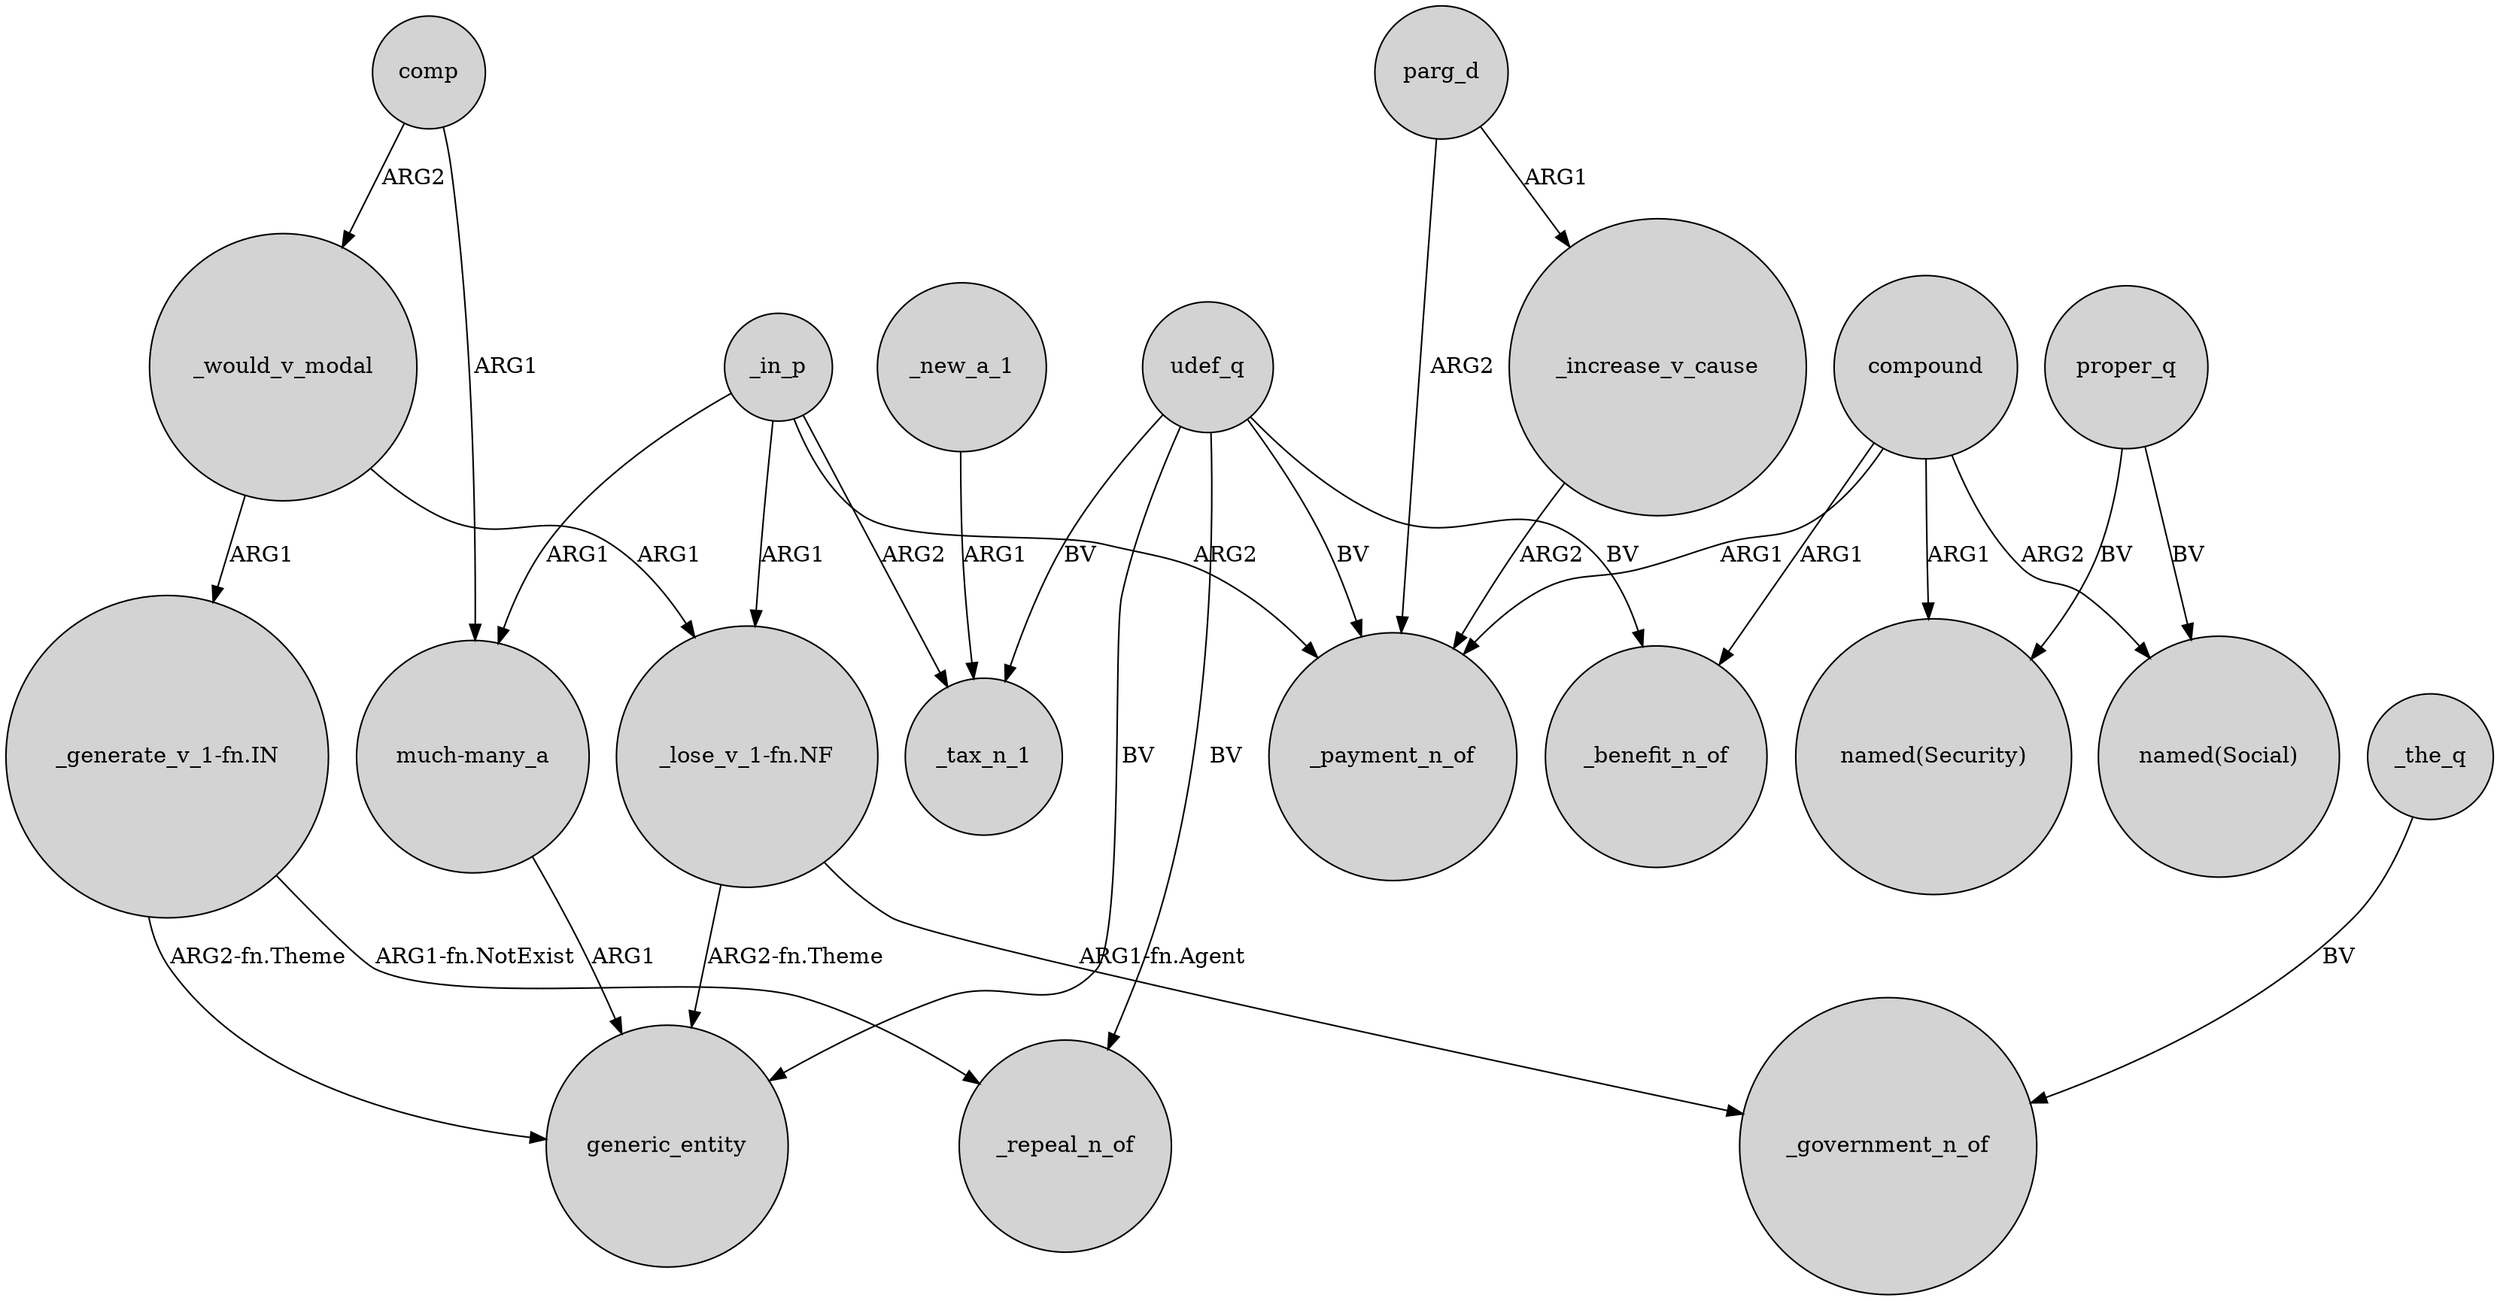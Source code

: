 digraph {
	node [shape=circle style=filled]
	_in_p -> "_lose_v_1-fn.NF" [label=ARG1]
	_in_p -> _payment_n_of [label=ARG2]
	compound -> "named(Security)" [label=ARG1]
	udef_q -> generic_entity [label=BV]
	comp -> _would_v_modal [label=ARG2]
	"_lose_v_1-fn.NF" -> _government_n_of [label="ARG1-fn.Agent"]
	proper_q -> "named(Social)" [label=BV]
	"much-many_a" -> generic_entity [label=ARG1]
	_in_p -> "much-many_a" [label=ARG1]
	"_generate_v_1-fn.IN" -> _repeal_n_of [label="ARG1-fn.NotExist"]
	_new_a_1 -> _tax_n_1 [label=ARG1]
	compound -> "named(Social)" [label=ARG2]
	udef_q -> _payment_n_of [label=BV]
	udef_q -> _repeal_n_of [label=BV]
	_increase_v_cause -> _payment_n_of [label=ARG2]
	udef_q -> _tax_n_1 [label=BV]
	"_generate_v_1-fn.IN" -> generic_entity [label="ARG2-fn.Theme"]
	comp -> "much-many_a" [label=ARG1]
	compound -> _payment_n_of [label=ARG1]
	parg_d -> _increase_v_cause [label=ARG1]
	compound -> _benefit_n_of [label=ARG1]
	_the_q -> _government_n_of [label=BV]
	proper_q -> "named(Security)" [label=BV]
	_in_p -> _tax_n_1 [label=ARG2]
	_would_v_modal -> "_lose_v_1-fn.NF" [label=ARG1]
	parg_d -> _payment_n_of [label=ARG2]
	udef_q -> _benefit_n_of [label=BV]
	_would_v_modal -> "_generate_v_1-fn.IN" [label=ARG1]
	"_lose_v_1-fn.NF" -> generic_entity [label="ARG2-fn.Theme"]
}
